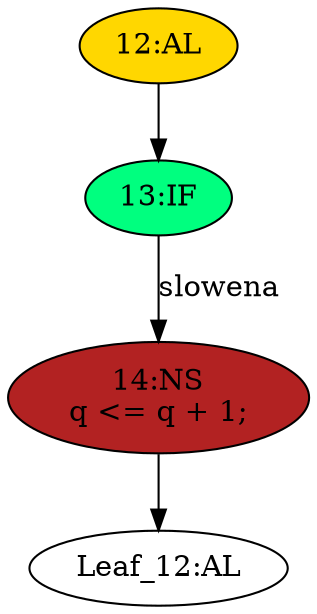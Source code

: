 strict digraph "" {
	node [label="\N"];
	"12:AL"	[ast="<pyverilog.vparser.ast.Always object at 0x7ff483be0910>",
		clk_sens=True,
		fillcolor=gold,
		label="12:AL",
		sens="['clk']",
		statements="[]",
		style=filled,
		typ=Always,
		use_var="['q', 'slowena']"];
	"13:IF"	[ast="<pyverilog.vparser.ast.IfStatement object at 0x7ff483be0810>",
		fillcolor=springgreen,
		label="13:IF",
		statements="[]",
		style=filled,
		typ=IfStatement];
	"12:AL" -> "13:IF"	[cond="[]",
		lineno=None];
	"Leaf_12:AL"	[def_var="['q']",
		label="Leaf_12:AL"];
	"14:NS"	[ast="<pyverilog.vparser.ast.NonblockingSubstitution object at 0x7ff483be0510>",
		fillcolor=firebrick,
		label="14:NS
q <= q + 1;",
		statements="[<pyverilog.vparser.ast.NonblockingSubstitution object at 0x7ff483be0510>]",
		style=filled,
		typ=NonblockingSubstitution];
	"13:IF" -> "14:NS"	[cond="['slowena']",
		label=slowena,
		lineno=13];
	"14:NS" -> "Leaf_12:AL"	[cond="[]",
		lineno=None];
}

